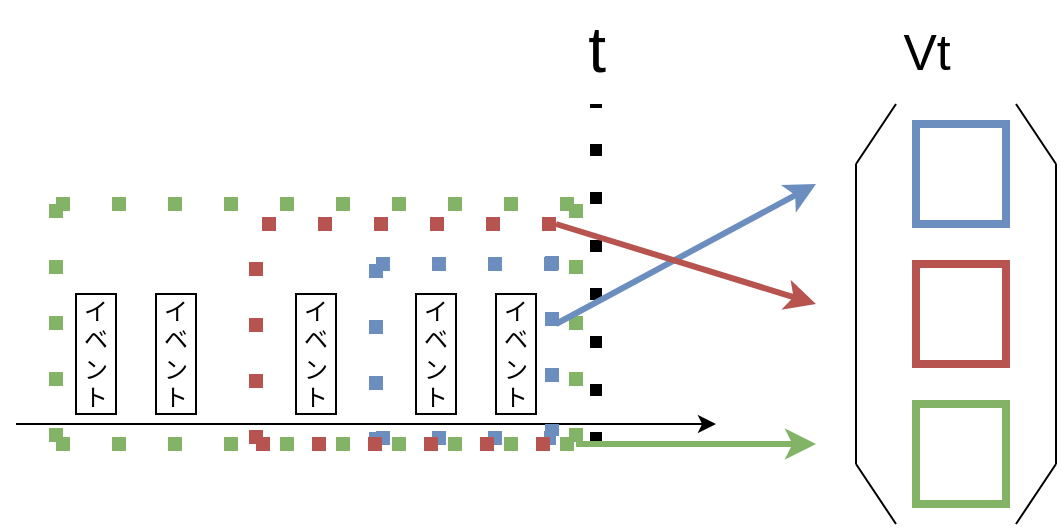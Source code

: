 <mxfile version="22.1.7" type="github">
  <diagram name="ページ1" id="9NnOFcDOrwTPHX3rqaeh">
    <mxGraphModel dx="1224" dy="776" grid="1" gridSize="10" guides="1" tooltips="1" connect="1" arrows="1" fold="1" page="1" pageScale="1" pageWidth="827" pageHeight="1169" math="0" shadow="0">
      <root>
        <mxCell id="0" />
        <mxCell id="1" parent="0" />
        <mxCell id="8wdn6gW78S-1KX_appA0-1" value="" style="endArrow=classic;html=1;rounded=0;" edge="1" parent="1">
          <mxGeometry width="50" height="50" relative="1" as="geometry">
            <mxPoint x="120" y="320" as="sourcePoint" />
            <mxPoint x="470" y="320" as="targetPoint" />
          </mxGeometry>
        </mxCell>
        <mxCell id="8wdn6gW78S-1KX_appA0-12" value="" style="endArrow=none;dashed=1;html=1;dashPattern=1 3;strokeWidth=7;rounded=0;fillColor=#dae8fc;strokeColor=#6c8ebf;" edge="1" parent="1">
          <mxGeometry width="50" height="50" relative="1" as="geometry">
            <mxPoint x="300" y="240" as="sourcePoint" />
            <mxPoint x="400" y="240" as="targetPoint" />
          </mxGeometry>
        </mxCell>
        <mxCell id="8wdn6gW78S-1KX_appA0-13" value="" style="endArrow=none;dashed=1;html=1;dashPattern=1 3;strokeWidth=7;rounded=0;fillColor=#dae8fc;strokeColor=#6c8ebf;" edge="1" parent="1">
          <mxGeometry width="50" height="50" relative="1" as="geometry">
            <mxPoint x="300" y="240" as="sourcePoint" />
            <mxPoint x="300" y="330" as="targetPoint" />
          </mxGeometry>
        </mxCell>
        <mxCell id="8wdn6gW78S-1KX_appA0-14" value="" style="endArrow=none;dashed=1;html=1;dashPattern=1 3;strokeWidth=7;rounded=0;fillColor=#dae8fc;strokeColor=#6c8ebf;" edge="1" parent="1">
          <mxGeometry width="50" height="50" relative="1" as="geometry">
            <mxPoint x="300" y="327" as="sourcePoint" />
            <mxPoint x="390" y="327" as="targetPoint" />
          </mxGeometry>
        </mxCell>
        <mxCell id="8wdn6gW78S-1KX_appA0-15" value="" style="endArrow=none;dashed=1;html=1;dashPattern=1 3;strokeWidth=7;rounded=0;fillColor=#dae8fc;strokeColor=#6c8ebf;" edge="1" parent="1">
          <mxGeometry width="50" height="50" relative="1" as="geometry">
            <mxPoint x="388" y="236" as="sourcePoint" />
            <mxPoint x="388" y="326" as="targetPoint" />
          </mxGeometry>
        </mxCell>
        <mxCell id="8wdn6gW78S-1KX_appA0-16" value="" style="endArrow=none;dashed=1;html=1;dashPattern=1 3;strokeWidth=7;rounded=0;fillColor=#f8cecc;strokeColor=#b85450;" edge="1" parent="1">
          <mxGeometry width="50" height="50" relative="1" as="geometry">
            <mxPoint x="240" y="330" as="sourcePoint" />
            <mxPoint x="400" y="330" as="targetPoint" />
          </mxGeometry>
        </mxCell>
        <mxCell id="8wdn6gW78S-1KX_appA0-17" value="" style="endArrow=none;dashed=1;html=1;dashPattern=1 3;strokeWidth=7;rounded=0;fillColor=#f8cecc;strokeColor=#b85450;" edge="1" parent="1">
          <mxGeometry width="50" height="50" relative="1" as="geometry">
            <mxPoint x="240" y="330" as="sourcePoint" />
            <mxPoint x="240" y="220" as="targetPoint" />
          </mxGeometry>
        </mxCell>
        <mxCell id="8wdn6gW78S-1KX_appA0-18" value="" style="endArrow=none;dashed=1;html=1;dashPattern=1 3;strokeWidth=7;rounded=0;fillColor=#f8cecc;strokeColor=#b85450;" edge="1" parent="1">
          <mxGeometry width="50" height="50" relative="1" as="geometry">
            <mxPoint x="390" y="220" as="sourcePoint" />
            <mxPoint x="234" y="220" as="targetPoint" />
          </mxGeometry>
        </mxCell>
        <mxCell id="8wdn6gW78S-1KX_appA0-19" value="イベント" style="rounded=0;whiteSpace=wrap;html=1;" vertex="1" parent="1">
          <mxGeometry x="360" y="255" width="20" height="60" as="geometry" />
        </mxCell>
        <mxCell id="8wdn6gW78S-1KX_appA0-20" value="イベント" style="rounded=0;whiteSpace=wrap;html=1;" vertex="1" parent="1">
          <mxGeometry x="320" y="255" width="20" height="60" as="geometry" />
        </mxCell>
        <mxCell id="8wdn6gW78S-1KX_appA0-21" value="イベント" style="rounded=0;whiteSpace=wrap;html=1;" vertex="1" parent="1">
          <mxGeometry x="260" y="255" width="20" height="60" as="geometry" />
        </mxCell>
        <mxCell id="8wdn6gW78S-1KX_appA0-22" value="イベント" style="rounded=0;whiteSpace=wrap;html=1;" vertex="1" parent="1">
          <mxGeometry x="190" y="255" width="20" height="60" as="geometry" />
        </mxCell>
        <mxCell id="8wdn6gW78S-1KX_appA0-23" value="イベント" style="rounded=0;whiteSpace=wrap;html=1;" vertex="1" parent="1">
          <mxGeometry x="150" y="255" width="20" height="60" as="geometry" />
        </mxCell>
        <mxCell id="8wdn6gW78S-1KX_appA0-24" value="" style="endArrow=none;dashed=1;html=1;dashPattern=1 3;strokeWidth=7;rounded=0;fillColor=#d5e8d4;strokeColor=#82b366;" edge="1" parent="1">
          <mxGeometry width="50" height="50" relative="1" as="geometry">
            <mxPoint x="140" y="330" as="sourcePoint" />
            <mxPoint x="400" y="330" as="targetPoint" />
          </mxGeometry>
        </mxCell>
        <mxCell id="8wdn6gW78S-1KX_appA0-25" value="" style="endArrow=none;dashed=1;html=1;dashPattern=1 3;strokeWidth=7;rounded=0;fillColor=#d5e8d4;strokeColor=#82b366;" edge="1" parent="1">
          <mxGeometry width="50" height="50" relative="1" as="geometry">
            <mxPoint x="140" y="210" as="sourcePoint" />
            <mxPoint x="410" y="210" as="targetPoint" />
          </mxGeometry>
        </mxCell>
        <mxCell id="8wdn6gW78S-1KX_appA0-26" value="" style="endArrow=none;dashed=1;html=1;dashPattern=1 3;strokeWidth=7;rounded=0;fillColor=#d5e8d4;strokeColor=#82b366;" edge="1" parent="1">
          <mxGeometry width="50" height="50" relative="1" as="geometry">
            <mxPoint x="140" y="210" as="sourcePoint" />
            <mxPoint x="140" y="330" as="targetPoint" />
          </mxGeometry>
        </mxCell>
        <mxCell id="8wdn6gW78S-1KX_appA0-27" value="" style="endArrow=none;dashed=1;html=1;dashPattern=1 3;strokeWidth=7;rounded=0;fillColor=#d5e8d4;strokeColor=#82b366;" edge="1" parent="1">
          <mxGeometry width="50" height="50" relative="1" as="geometry">
            <mxPoint x="400" y="210" as="sourcePoint" />
            <mxPoint x="400" y="330" as="targetPoint" />
          </mxGeometry>
        </mxCell>
        <mxCell id="8wdn6gW78S-1KX_appA0-29" value="" style="endArrow=none;dashed=1;html=1;dashPattern=1 3;strokeWidth=6;rounded=0;" edge="1" parent="1">
          <mxGeometry width="50" height="50" relative="1" as="geometry">
            <mxPoint x="410" y="330" as="sourcePoint" />
            <mxPoint x="410" y="160" as="targetPoint" />
          </mxGeometry>
        </mxCell>
        <mxCell id="8wdn6gW78S-1KX_appA0-30" value="&lt;font style=&quot;font-size: 32px;&quot;&gt;t&lt;/font&gt;" style="text;html=1;align=center;verticalAlign=middle;resizable=0;points=[];autosize=1;strokeColor=none;fillColor=none;fontSize=17;" vertex="1" parent="1">
          <mxGeometry x="395" y="108" width="30" height="50" as="geometry" />
        </mxCell>
        <mxCell id="8wdn6gW78S-1KX_appA0-31" value="&lt;font style=&quot;font-size: 25px;&quot;&gt;Vt&lt;/font&gt;" style="text;html=1;align=center;verticalAlign=middle;resizable=0;points=[];autosize=1;strokeColor=none;fillColor=none;" vertex="1" parent="1">
          <mxGeometry x="550" y="113" width="50" height="40" as="geometry" />
        </mxCell>
        <mxCell id="8wdn6gW78S-1KX_appA0-32" value="" style="endArrow=classic;html=1;rounded=0;fillColor=#dae8fc;strokeColor=#6c8ebf;strokeWidth=3;" edge="1" parent="1">
          <mxGeometry width="50" height="50" relative="1" as="geometry">
            <mxPoint x="390" y="270" as="sourcePoint" />
            <mxPoint x="520" y="200" as="targetPoint" />
          </mxGeometry>
        </mxCell>
        <mxCell id="8wdn6gW78S-1KX_appA0-33" value="" style="rounded=0;whiteSpace=wrap;html=1;fillColor=none;strokeColor=#6c8ebf;strokeWidth=4;" vertex="1" parent="1">
          <mxGeometry x="570" y="170" width="45" height="50" as="geometry" />
        </mxCell>
        <mxCell id="8wdn6gW78S-1KX_appA0-34" value="" style="rounded=0;whiteSpace=wrap;html=1;fillColor=none;strokeColor=#b85450;strokeWidth=4;" vertex="1" parent="1">
          <mxGeometry x="570" y="240" width="45" height="50" as="geometry" />
        </mxCell>
        <mxCell id="8wdn6gW78S-1KX_appA0-35" value="" style="rounded=0;whiteSpace=wrap;html=1;fillColor=none;strokeColor=#82b366;strokeWidth=4;" vertex="1" parent="1">
          <mxGeometry x="570" y="310" width="45" height="50" as="geometry" />
        </mxCell>
        <mxCell id="8wdn6gW78S-1KX_appA0-36" value="" style="endArrow=classic;html=1;rounded=0;fillColor=#f8cecc;strokeColor=#b85450;strokeWidth=3;" edge="1" parent="1">
          <mxGeometry width="50" height="50" relative="1" as="geometry">
            <mxPoint x="390" y="220" as="sourcePoint" />
            <mxPoint x="520" y="260" as="targetPoint" />
          </mxGeometry>
        </mxCell>
        <mxCell id="8wdn6gW78S-1KX_appA0-37" value="" style="endArrow=classic;html=1;rounded=0;fillColor=#d5e8d4;strokeColor=#82b366;strokeWidth=3;" edge="1" parent="1">
          <mxGeometry width="50" height="50" relative="1" as="geometry">
            <mxPoint x="400" y="330" as="sourcePoint" />
            <mxPoint x="520" y="330" as="targetPoint" />
          </mxGeometry>
        </mxCell>
        <mxCell id="8wdn6gW78S-1KX_appA0-38" value="" style="endArrow=none;html=1;rounded=0;" edge="1" parent="1">
          <mxGeometry width="50" height="50" relative="1" as="geometry">
            <mxPoint x="620" y="160" as="sourcePoint" />
            <mxPoint x="640" y="190" as="targetPoint" />
          </mxGeometry>
        </mxCell>
        <mxCell id="8wdn6gW78S-1KX_appA0-39" value="" style="endArrow=none;html=1;rounded=0;" edge="1" parent="1">
          <mxGeometry width="50" height="50" relative="1" as="geometry">
            <mxPoint x="640" y="340" as="sourcePoint" />
            <mxPoint x="640" y="190" as="targetPoint" />
          </mxGeometry>
        </mxCell>
        <mxCell id="8wdn6gW78S-1KX_appA0-40" value="" style="endArrow=none;html=1;rounded=0;" edge="1" parent="1">
          <mxGeometry width="50" height="50" relative="1" as="geometry">
            <mxPoint x="620" y="370" as="sourcePoint" />
            <mxPoint x="640" y="340" as="targetPoint" />
          </mxGeometry>
        </mxCell>
        <mxCell id="8wdn6gW78S-1KX_appA0-41" value="" style="endArrow=none;html=1;rounded=0;" edge="1" parent="1">
          <mxGeometry width="50" height="50" relative="1" as="geometry">
            <mxPoint x="540" y="340" as="sourcePoint" />
            <mxPoint x="540" y="190" as="targetPoint" />
          </mxGeometry>
        </mxCell>
        <mxCell id="8wdn6gW78S-1KX_appA0-43" value="" style="endArrow=none;html=1;rounded=0;" edge="1" parent="1">
          <mxGeometry width="50" height="50" relative="1" as="geometry">
            <mxPoint x="560" y="370" as="sourcePoint" />
            <mxPoint x="540" y="340" as="targetPoint" />
          </mxGeometry>
        </mxCell>
        <mxCell id="8wdn6gW78S-1KX_appA0-44" value="" style="endArrow=none;html=1;rounded=0;" edge="1" parent="1">
          <mxGeometry width="50" height="50" relative="1" as="geometry">
            <mxPoint x="540" y="190" as="sourcePoint" />
            <mxPoint x="560" y="160" as="targetPoint" />
          </mxGeometry>
        </mxCell>
      </root>
    </mxGraphModel>
  </diagram>
</mxfile>
